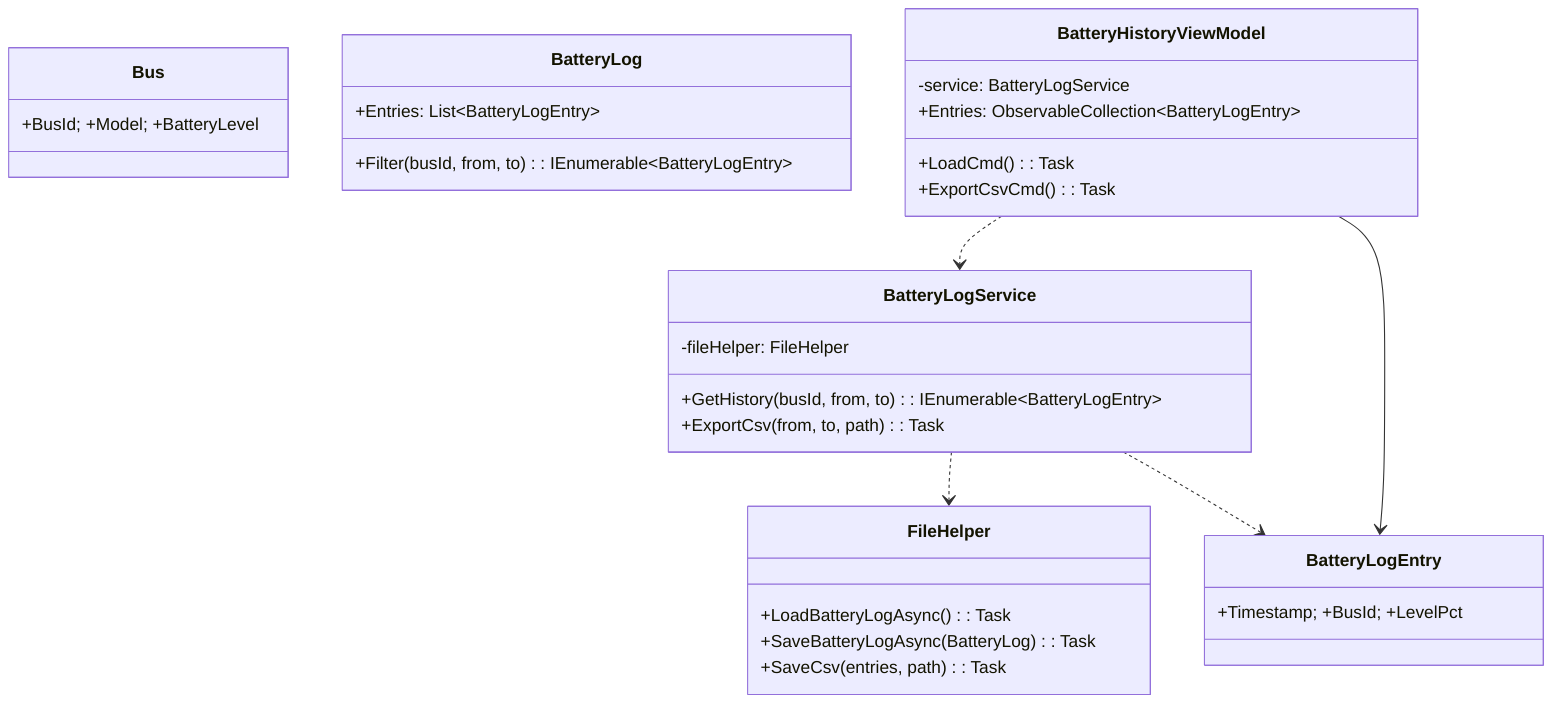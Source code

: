 classDiagram
%% ---------- DOMAIN ----------
class Bus { +BusId; +Model; +BatteryLevel }
class BatteryLogEntry { +Timestamp; +BusId; +LevelPct }
class BatteryLog {
    +Entries: List~BatteryLogEntry~
    +Filter(busId, from, to): IEnumerable~BatteryLogEntry~
}

%% ---------- PERSISTENCE ----------
class FileHelper {
    +LoadBatteryLogAsync(): Task<BatteryLog>
    +SaveBatteryLogAsync(BatteryLog): Task
    +SaveCsv(entries, path): Task
}

%% ---------- SERVICE ----------
class BatteryLogService {
    -fileHelper: FileHelper
    +GetHistory(busId, from, to): IEnumerable~BatteryLogEntry~
    +ExportCsv(from, to, path): Task
}

BatteryLogService ..> FileHelper
BatteryLogService ..> BatteryLogEntry

%% ---------- PRESENTATION ----------
class BatteryHistoryViewModel {
    -service: BatteryLogService
    +Entries: ObservableCollection~BatteryLogEntry~
    +LoadCmd(): Task
    +ExportCsvCmd(): Task
}

BatteryHistoryViewModel ..> BatteryLogService
BatteryHistoryViewModel --> BatteryLogEntry